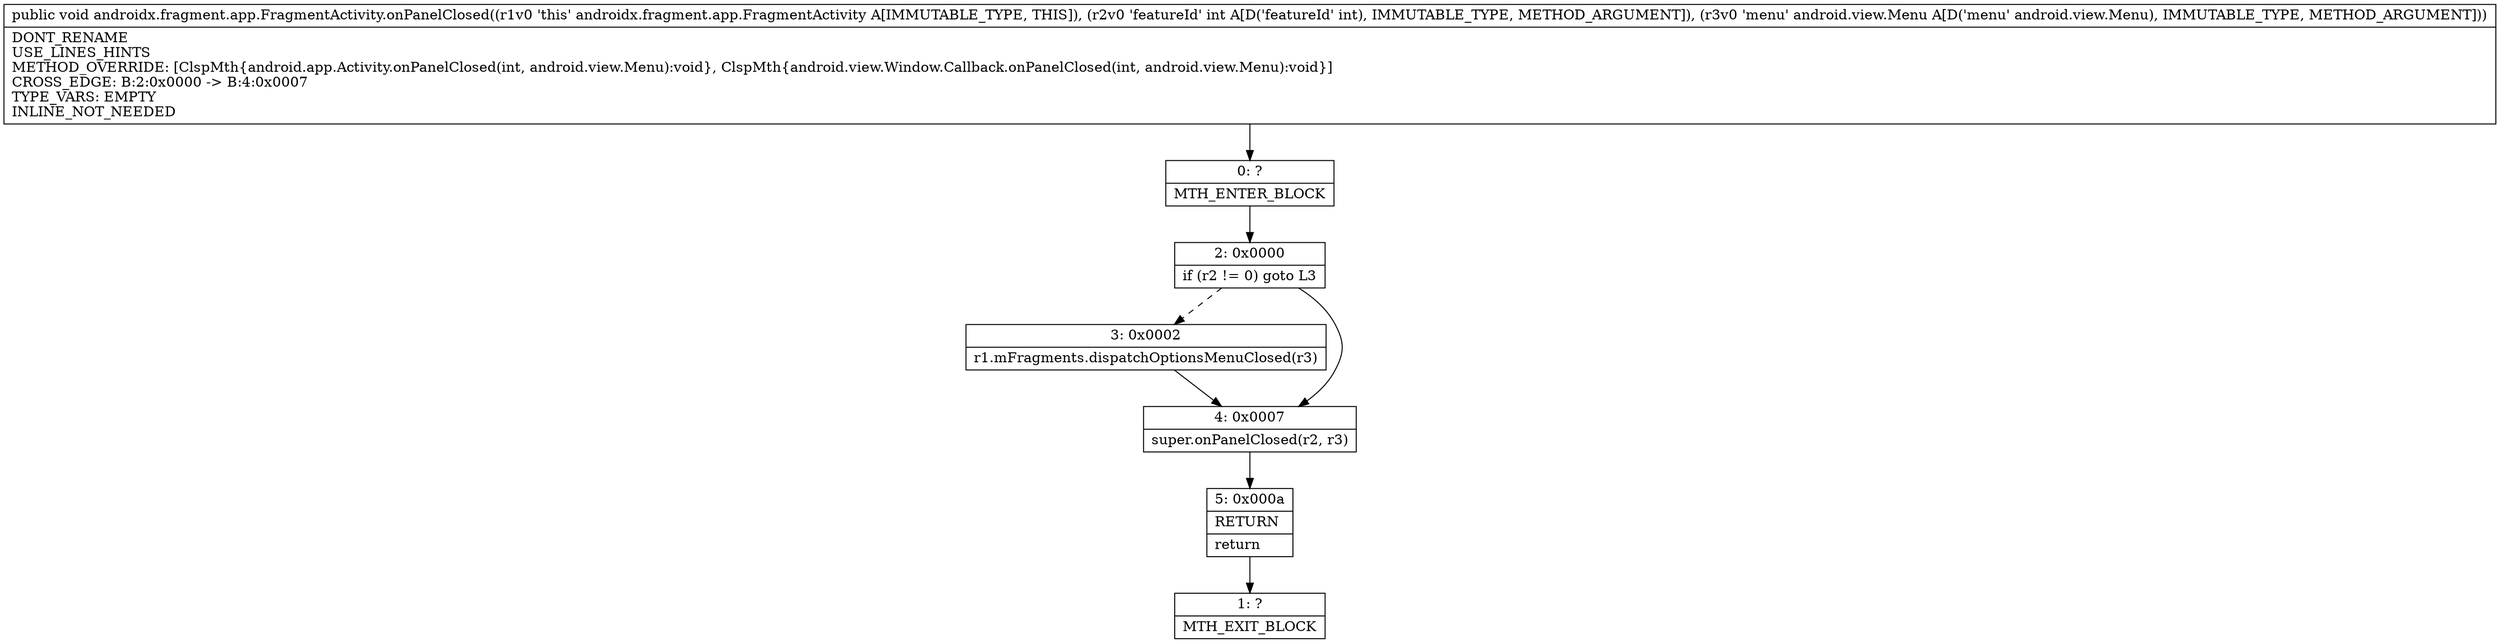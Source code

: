 digraph "CFG forandroidx.fragment.app.FragmentActivity.onPanelClosed(ILandroid\/view\/Menu;)V" {
Node_0 [shape=record,label="{0\:\ ?|MTH_ENTER_BLOCK\l}"];
Node_2 [shape=record,label="{2\:\ 0x0000|if (r2 != 0) goto L3\l}"];
Node_3 [shape=record,label="{3\:\ 0x0002|r1.mFragments.dispatchOptionsMenuClosed(r3)\l}"];
Node_4 [shape=record,label="{4\:\ 0x0007|super.onPanelClosed(r2, r3)\l}"];
Node_5 [shape=record,label="{5\:\ 0x000a|RETURN\l|return\l}"];
Node_1 [shape=record,label="{1\:\ ?|MTH_EXIT_BLOCK\l}"];
MethodNode[shape=record,label="{public void androidx.fragment.app.FragmentActivity.onPanelClosed((r1v0 'this' androidx.fragment.app.FragmentActivity A[IMMUTABLE_TYPE, THIS]), (r2v0 'featureId' int A[D('featureId' int), IMMUTABLE_TYPE, METHOD_ARGUMENT]), (r3v0 'menu' android.view.Menu A[D('menu' android.view.Menu), IMMUTABLE_TYPE, METHOD_ARGUMENT]))  | DONT_RENAME\lUSE_LINES_HINTS\lMETHOD_OVERRIDE: [ClspMth\{android.app.Activity.onPanelClosed(int, android.view.Menu):void\}, ClspMth\{android.view.Window.Callback.onPanelClosed(int, android.view.Menu):void\}]\lCROSS_EDGE: B:2:0x0000 \-\> B:4:0x0007\lTYPE_VARS: EMPTY\lINLINE_NOT_NEEDED\l}"];
MethodNode -> Node_0;Node_0 -> Node_2;
Node_2 -> Node_3[style=dashed];
Node_2 -> Node_4;
Node_3 -> Node_4;
Node_4 -> Node_5;
Node_5 -> Node_1;
}

